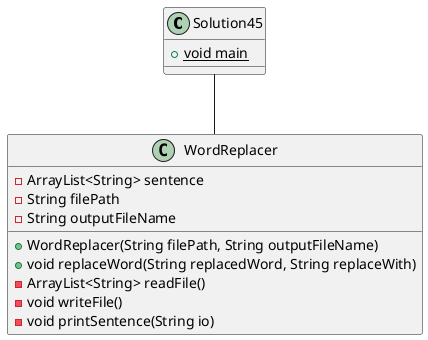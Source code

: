 @startuml
'https://plantuml.com/class-diagram

class Solution45{
+{static} void main
}

class WordReplacer{
-ArrayList<String> sentence
-String filePath
-String outputFileName
+WordReplacer(String filePath, String outputFileName)
+void replaceWord(String replacedWord, String replaceWith)
-ArrayList<String> readFile()
-void writeFile()
-void printSentence(String io)
}

Solution45 -- WordReplacer

@enduml